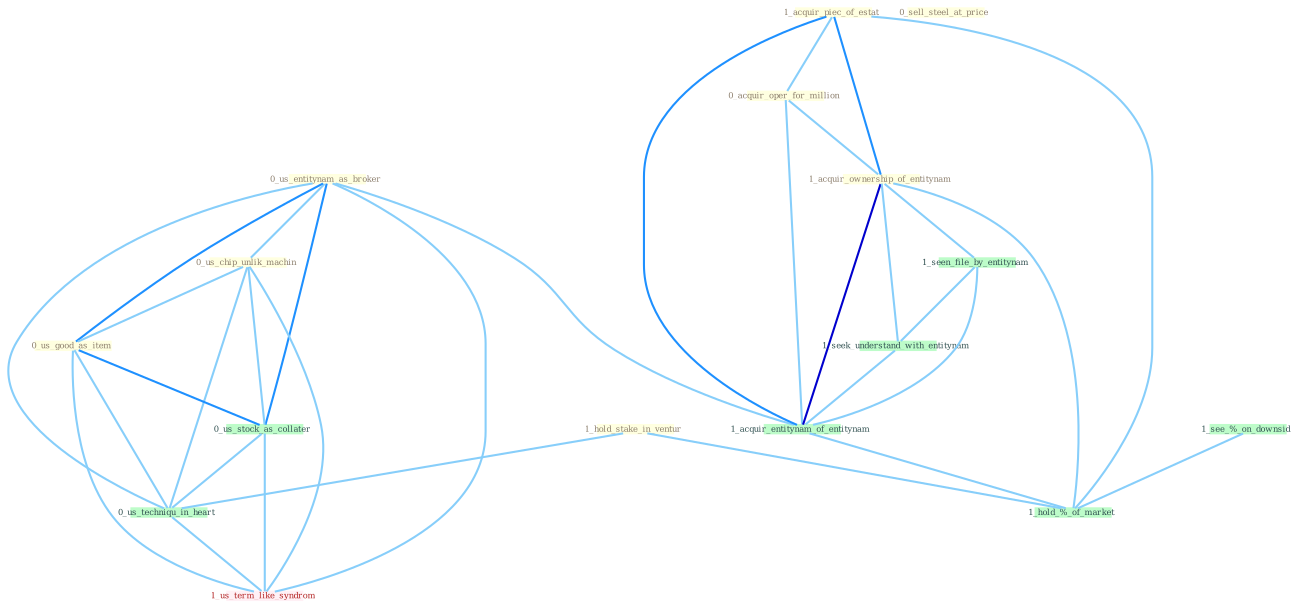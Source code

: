 Graph G{ 
    node
    [shape=polygon,style=filled,width=.5,height=.06,color="#BDFCC9",fixedsize=true,fontsize=4,
    fontcolor="#2f4f4f"];
    {node
    [color="#ffffe0", fontcolor="#8b7d6b"] "1_hold_stake_in_ventur " "0_us_entitynam_as_broker " "0_us_chip_unlik_machin " "1_acquir_piec_of_estat " "0_us_good_as_item " "0_acquir_oper_for_million " "1_acquir_ownership_of_entitynam " "0_sell_steel_at_price "}
{node [color="#fff0f5", fontcolor="#b22222"] "1_us_term_like_syndrom "}
edge [color="#B0E2FF"];

	"1_hold_stake_in_ventur " -- "0_us_techniqu_in_heart " [w="1", color="#87cefa" ];
	"1_hold_stake_in_ventur " -- "1_hold_%_of_market " [w="1", color="#87cefa" ];
	"0_us_entitynam_as_broker " -- "0_us_chip_unlik_machin " [w="1", color="#87cefa" ];
	"0_us_entitynam_as_broker " -- "0_us_good_as_item " [w="2", color="#1e90ff" , len=0.8];
	"0_us_entitynam_as_broker " -- "0_us_stock_as_collater " [w="2", color="#1e90ff" , len=0.8];
	"0_us_entitynam_as_broker " -- "1_acquir_entitynam_of_entitynam " [w="1", color="#87cefa" ];
	"0_us_entitynam_as_broker " -- "0_us_techniqu_in_heart " [w="1", color="#87cefa" ];
	"0_us_entitynam_as_broker " -- "1_us_term_like_syndrom " [w="1", color="#87cefa" ];
	"0_us_chip_unlik_machin " -- "0_us_good_as_item " [w="1", color="#87cefa" ];
	"0_us_chip_unlik_machin " -- "0_us_stock_as_collater " [w="1", color="#87cefa" ];
	"0_us_chip_unlik_machin " -- "0_us_techniqu_in_heart " [w="1", color="#87cefa" ];
	"0_us_chip_unlik_machin " -- "1_us_term_like_syndrom " [w="1", color="#87cefa" ];
	"1_acquir_piec_of_estat " -- "0_acquir_oper_for_million " [w="1", color="#87cefa" ];
	"1_acquir_piec_of_estat " -- "1_acquir_ownership_of_entitynam " [w="2", color="#1e90ff" , len=0.8];
	"1_acquir_piec_of_estat " -- "1_acquir_entitynam_of_entitynam " [w="2", color="#1e90ff" , len=0.8];
	"1_acquir_piec_of_estat " -- "1_hold_%_of_market " [w="1", color="#87cefa" ];
	"0_us_good_as_item " -- "0_us_stock_as_collater " [w="2", color="#1e90ff" , len=0.8];
	"0_us_good_as_item " -- "0_us_techniqu_in_heart " [w="1", color="#87cefa" ];
	"0_us_good_as_item " -- "1_us_term_like_syndrom " [w="1", color="#87cefa" ];
	"0_acquir_oper_for_million " -- "1_acquir_ownership_of_entitynam " [w="1", color="#87cefa" ];
	"0_acquir_oper_for_million " -- "1_acquir_entitynam_of_entitynam " [w="1", color="#87cefa" ];
	"1_acquir_ownership_of_entitynam " -- "1_seen_file_by_entitynam " [w="1", color="#87cefa" ];
	"1_acquir_ownership_of_entitynam " -- "1_seek_understand_with_entitynam " [w="1", color="#87cefa" ];
	"1_acquir_ownership_of_entitynam " -- "1_acquir_entitynam_of_entitynam " [w="3", color="#0000cd" , len=0.6];
	"1_acquir_ownership_of_entitynam " -- "1_hold_%_of_market " [w="1", color="#87cefa" ];
	"1_seen_file_by_entitynam " -- "1_seek_understand_with_entitynam " [w="1", color="#87cefa" ];
	"1_seen_file_by_entitynam " -- "1_acquir_entitynam_of_entitynam " [w="1", color="#87cefa" ];
	"0_us_stock_as_collater " -- "0_us_techniqu_in_heart " [w="1", color="#87cefa" ];
	"0_us_stock_as_collater " -- "1_us_term_like_syndrom " [w="1", color="#87cefa" ];
	"1_seek_understand_with_entitynam " -- "1_acquir_entitynam_of_entitynam " [w="1", color="#87cefa" ];
	"1_acquir_entitynam_of_entitynam " -- "1_hold_%_of_market " [w="1", color="#87cefa" ];
	"0_us_techniqu_in_heart " -- "1_us_term_like_syndrom " [w="1", color="#87cefa" ];
	"1_see_%_on_downsid " -- "1_hold_%_of_market " [w="1", color="#87cefa" ];
}
